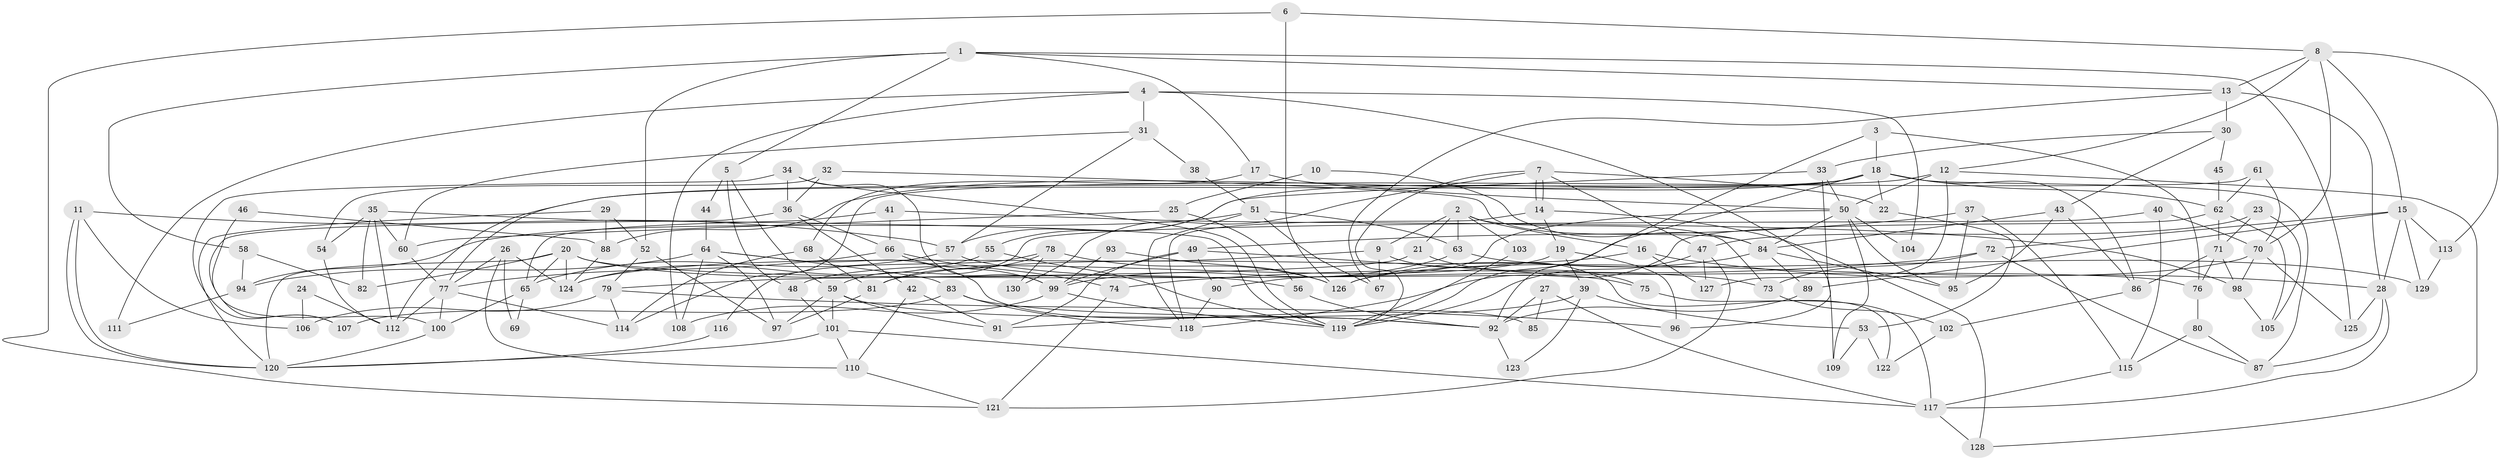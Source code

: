 // Generated by graph-tools (version 1.1) at 2025/15/03/09/25 04:15:15]
// undirected, 130 vertices, 260 edges
graph export_dot {
graph [start="1"]
  node [color=gray90,style=filled];
  1;
  2;
  3;
  4;
  5;
  6;
  7;
  8;
  9;
  10;
  11;
  12;
  13;
  14;
  15;
  16;
  17;
  18;
  19;
  20;
  21;
  22;
  23;
  24;
  25;
  26;
  27;
  28;
  29;
  30;
  31;
  32;
  33;
  34;
  35;
  36;
  37;
  38;
  39;
  40;
  41;
  42;
  43;
  44;
  45;
  46;
  47;
  48;
  49;
  50;
  51;
  52;
  53;
  54;
  55;
  56;
  57;
  58;
  59;
  60;
  61;
  62;
  63;
  64;
  65;
  66;
  67;
  68;
  69;
  70;
  71;
  72;
  73;
  74;
  75;
  76;
  77;
  78;
  79;
  80;
  81;
  82;
  83;
  84;
  85;
  86;
  87;
  88;
  89;
  90;
  91;
  92;
  93;
  94;
  95;
  96;
  97;
  98;
  99;
  100;
  101;
  102;
  103;
  104;
  105;
  106;
  107;
  108;
  109;
  110;
  111;
  112;
  113;
  114;
  115;
  116;
  117;
  118;
  119;
  120;
  121;
  122;
  123;
  124;
  125;
  126;
  127;
  128;
  129;
  130;
  1 -- 17;
  1 -- 5;
  1 -- 13;
  1 -- 52;
  1 -- 58;
  1 -- 125;
  2 -- 16;
  2 -- 63;
  2 -- 9;
  2 -- 21;
  2 -- 73;
  2 -- 103;
  3 -- 92;
  3 -- 18;
  3 -- 76;
  4 -- 109;
  4 -- 108;
  4 -- 31;
  4 -- 104;
  4 -- 111;
  5 -- 59;
  5 -- 48;
  5 -- 44;
  6 -- 126;
  6 -- 121;
  6 -- 8;
  7 -- 119;
  7 -- 14;
  7 -- 14;
  7 -- 22;
  7 -- 47;
  7 -- 130;
  8 -- 15;
  8 -- 12;
  8 -- 13;
  8 -- 70;
  8 -- 113;
  9 -- 67;
  9 -- 122;
  9 -- 124;
  10 -- 25;
  10 -- 84;
  11 -- 120;
  11 -- 120;
  11 -- 57;
  11 -- 106;
  12 -- 50;
  12 -- 112;
  12 -- 127;
  12 -- 128;
  13 -- 28;
  13 -- 30;
  13 -- 67;
  14 -- 128;
  14 -- 19;
  14 -- 118;
  15 -- 28;
  15 -- 89;
  15 -- 72;
  15 -- 113;
  15 -- 129;
  16 -- 28;
  16 -- 127;
  16 -- 81;
  17 -- 68;
  17 -- 50;
  18 -- 22;
  18 -- 57;
  18 -- 62;
  18 -- 77;
  18 -- 86;
  18 -- 87;
  18 -- 88;
  18 -- 119;
  19 -- 96;
  19 -- 39;
  19 -- 48;
  20 -- 65;
  20 -- 76;
  20 -- 56;
  20 -- 82;
  20 -- 120;
  20 -- 124;
  21 -- 79;
  21 -- 75;
  22 -- 53;
  23 -- 71;
  23 -- 47;
  23 -- 105;
  24 -- 106;
  24 -- 112;
  25 -- 60;
  25 -- 56;
  26 -- 77;
  26 -- 124;
  26 -- 69;
  26 -- 110;
  27 -- 117;
  27 -- 92;
  27 -- 85;
  28 -- 87;
  28 -- 117;
  28 -- 125;
  29 -- 120;
  29 -- 88;
  29 -- 52;
  30 -- 33;
  30 -- 43;
  30 -- 45;
  31 -- 57;
  31 -- 38;
  31 -- 60;
  32 -- 54;
  32 -- 84;
  32 -- 36;
  33 -- 55;
  33 -- 50;
  33 -- 96;
  34 -- 119;
  34 -- 36;
  34 -- 99;
  34 -- 107;
  35 -- 60;
  35 -- 119;
  35 -- 54;
  35 -- 82;
  35 -- 112;
  36 -- 42;
  36 -- 66;
  36 -- 107;
  37 -- 115;
  37 -- 49;
  37 -- 95;
  38 -- 51;
  39 -- 91;
  39 -- 53;
  39 -- 123;
  40 -- 70;
  40 -- 59;
  40 -- 115;
  41 -- 66;
  41 -- 98;
  41 -- 65;
  42 -- 91;
  42 -- 110;
  43 -- 86;
  43 -- 84;
  43 -- 95;
  44 -- 64;
  45 -- 62;
  46 -- 88;
  46 -- 100;
  47 -- 119;
  47 -- 121;
  47 -- 127;
  48 -- 101;
  49 -- 90;
  49 -- 99;
  49 -- 75;
  49 -- 91;
  50 -- 84;
  50 -- 95;
  50 -- 90;
  50 -- 104;
  50 -- 109;
  51 -- 63;
  51 -- 118;
  51 -- 67;
  51 -- 94;
  52 -- 79;
  52 -- 97;
  53 -- 122;
  53 -- 109;
  54 -- 112;
  55 -- 119;
  55 -- 124;
  56 -- 92;
  57 -- 65;
  57 -- 73;
  58 -- 82;
  58 -- 94;
  59 -- 97;
  59 -- 101;
  59 -- 91;
  59 -- 92;
  60 -- 77;
  61 -- 70;
  61 -- 62;
  61 -- 114;
  62 -- 71;
  62 -- 105;
  62 -- 118;
  63 -- 99;
  63 -- 129;
  64 -- 94;
  64 -- 83;
  64 -- 85;
  64 -- 97;
  64 -- 108;
  65 -- 100;
  65 -- 69;
  66 -- 77;
  66 -- 74;
  66 -- 99;
  68 -- 114;
  68 -- 81;
  70 -- 125;
  70 -- 98;
  70 -- 126;
  71 -- 98;
  71 -- 76;
  71 -- 86;
  72 -- 74;
  72 -- 73;
  72 -- 87;
  73 -- 102;
  74 -- 121;
  75 -- 117;
  76 -- 80;
  77 -- 112;
  77 -- 100;
  77 -- 114;
  78 -- 81;
  78 -- 126;
  78 -- 116;
  78 -- 130;
  79 -- 114;
  79 -- 96;
  79 -- 106;
  80 -- 87;
  80 -- 115;
  81 -- 97;
  83 -- 107;
  83 -- 118;
  83 -- 92;
  84 -- 95;
  84 -- 89;
  84 -- 126;
  86 -- 102;
  88 -- 124;
  89 -- 92;
  90 -- 118;
  92 -- 123;
  93 -- 99;
  93 -- 126;
  94 -- 111;
  98 -- 105;
  99 -- 108;
  99 -- 119;
  100 -- 120;
  101 -- 117;
  101 -- 120;
  101 -- 110;
  102 -- 122;
  103 -- 119;
  110 -- 121;
  113 -- 129;
  115 -- 117;
  116 -- 120;
  117 -- 128;
}
